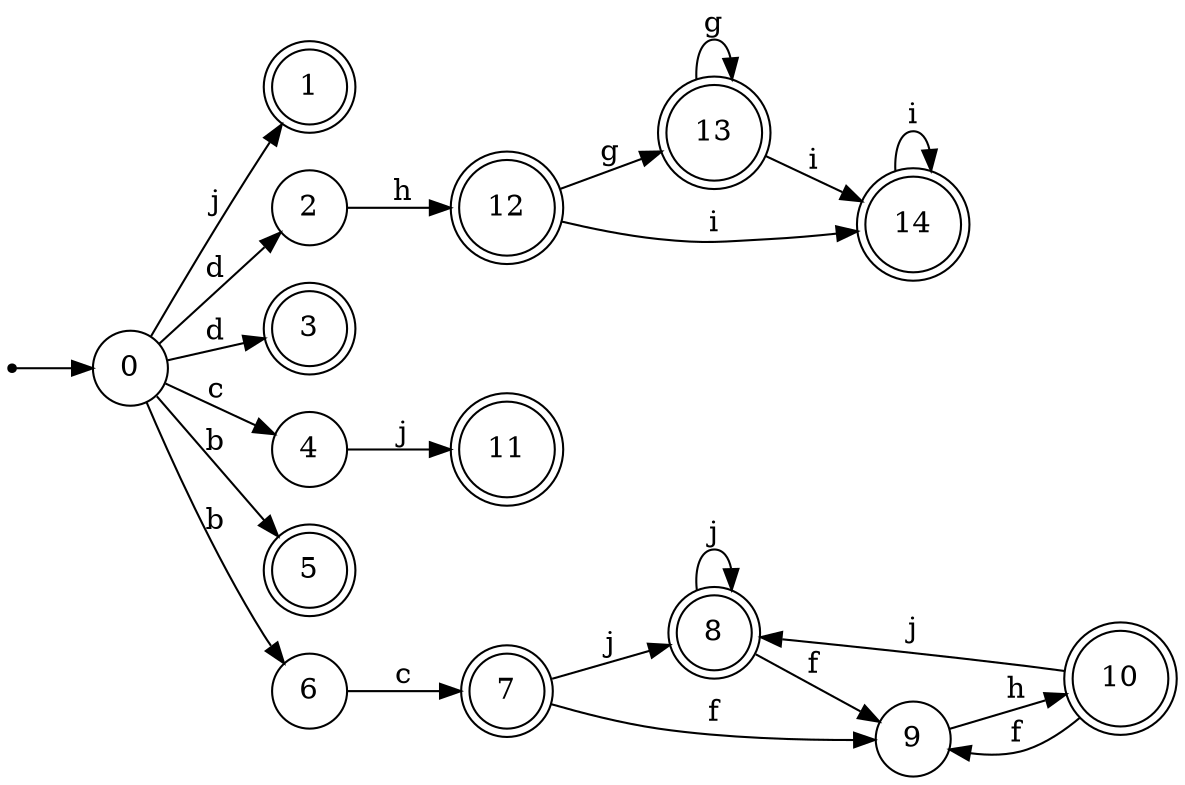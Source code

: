 digraph finite_state_machine {
rankdir=LR;
size="20,20";
node [shape = point]; "dummy0"
node [shape = circle]; "0";
"dummy0" -> "0";
node [shape = doublecircle]; "1";node [shape = circle]; "2";
node [shape = doublecircle]; "3";node [shape = circle]; "4";
node [shape = doublecircle]; "5";node [shape = circle]; "6";
node [shape = doublecircle]; "7";node [shape = doublecircle]; "8";node [shape = circle]; "9";
node [shape = doublecircle]; "10";node [shape = doublecircle]; "11";node [shape = doublecircle]; "12";node [shape = doublecircle]; "13";node [shape = doublecircle]; "14";"0" -> "1" [label = "j"];
 "0" -> "2" [label = "d"];
 "0" -> "3" [label = "d"];
 "0" -> "4" [label = "c"];
 "0" -> "5" [label = "b"];
 "0" -> "6" [label = "b"];
 "6" -> "7" [label = "c"];
 "7" -> "8" [label = "j"];
 "7" -> "9" [label = "f"];
 "9" -> "10" [label = "h"];
 "10" -> "9" [label = "f"];
 "10" -> "8" [label = "j"];
 "8" -> "8" [label = "j"];
 "8" -> "9" [label = "f"];
 "4" -> "11" [label = "j"];
 "2" -> "12" [label = "h"];
 "12" -> "13" [label = "g"];
 "12" -> "14" [label = "i"];
 "14" -> "14" [label = "i"];
 "13" -> "13" [label = "g"];
 "13" -> "14" [label = "i"];
 }
